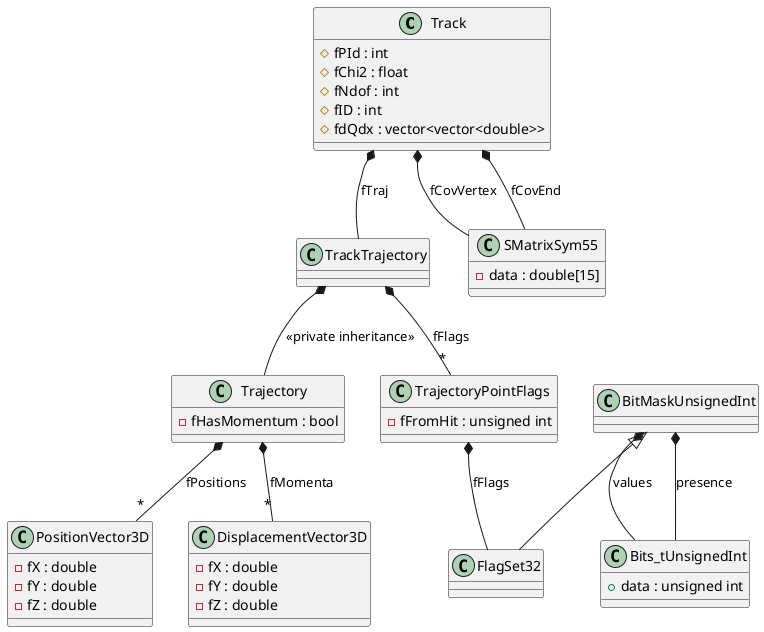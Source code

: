 @startuml

class Track {
  #fPId : int
  #fChi2 : float
  #fNdof : int
  #fID : int 
  #fdQdx : vector<vector<double>> 
}

Track *-- TrackTrajectory : fTraj
Track *-- SMatrixSym55 : fCovVertex
Track *-- SMatrixSym55 : fCovEnd

class TrackTrajectory { 

}

TrackTrajectory *-- Trajectory : <<private inheritance>> 
TrackTrajectory *-- "*" TrajectoryPointFlags : fFlags 

class Trajectory {
  -fHasMomentum : bool
}

Trajectory *-- "*" PositionVector3D : fPositions 
Trajectory *-- "*" DisplacementVector3D : fMomenta

class PositionVector3D {
  -fX : double
  -fY : double
  -fZ : double
}

class DisplacementVector3D {
  -fX : double
  -fY : double
  -fZ : double
}
class TrajectoryPointFlags {
  -fFromHit : unsigned int
}

TrajectoryPointFlags *-- FlagSet32 : fFlags

class FlagSet32 {
}

BitMaskUnsignedInt <|-- FlagSet32

class BitMaskUnsignedInt {
}

BitMaskUnsignedInt *-- Bits_tUnsignedInt : values
BitMaskUnsignedInt *-- Bits_tUnsignedInt : presence

class Bits_tUnsignedInt {
  +data : unsigned int
}

class SMatrixSym55 {
  -data : double[15]
}

@enduml

